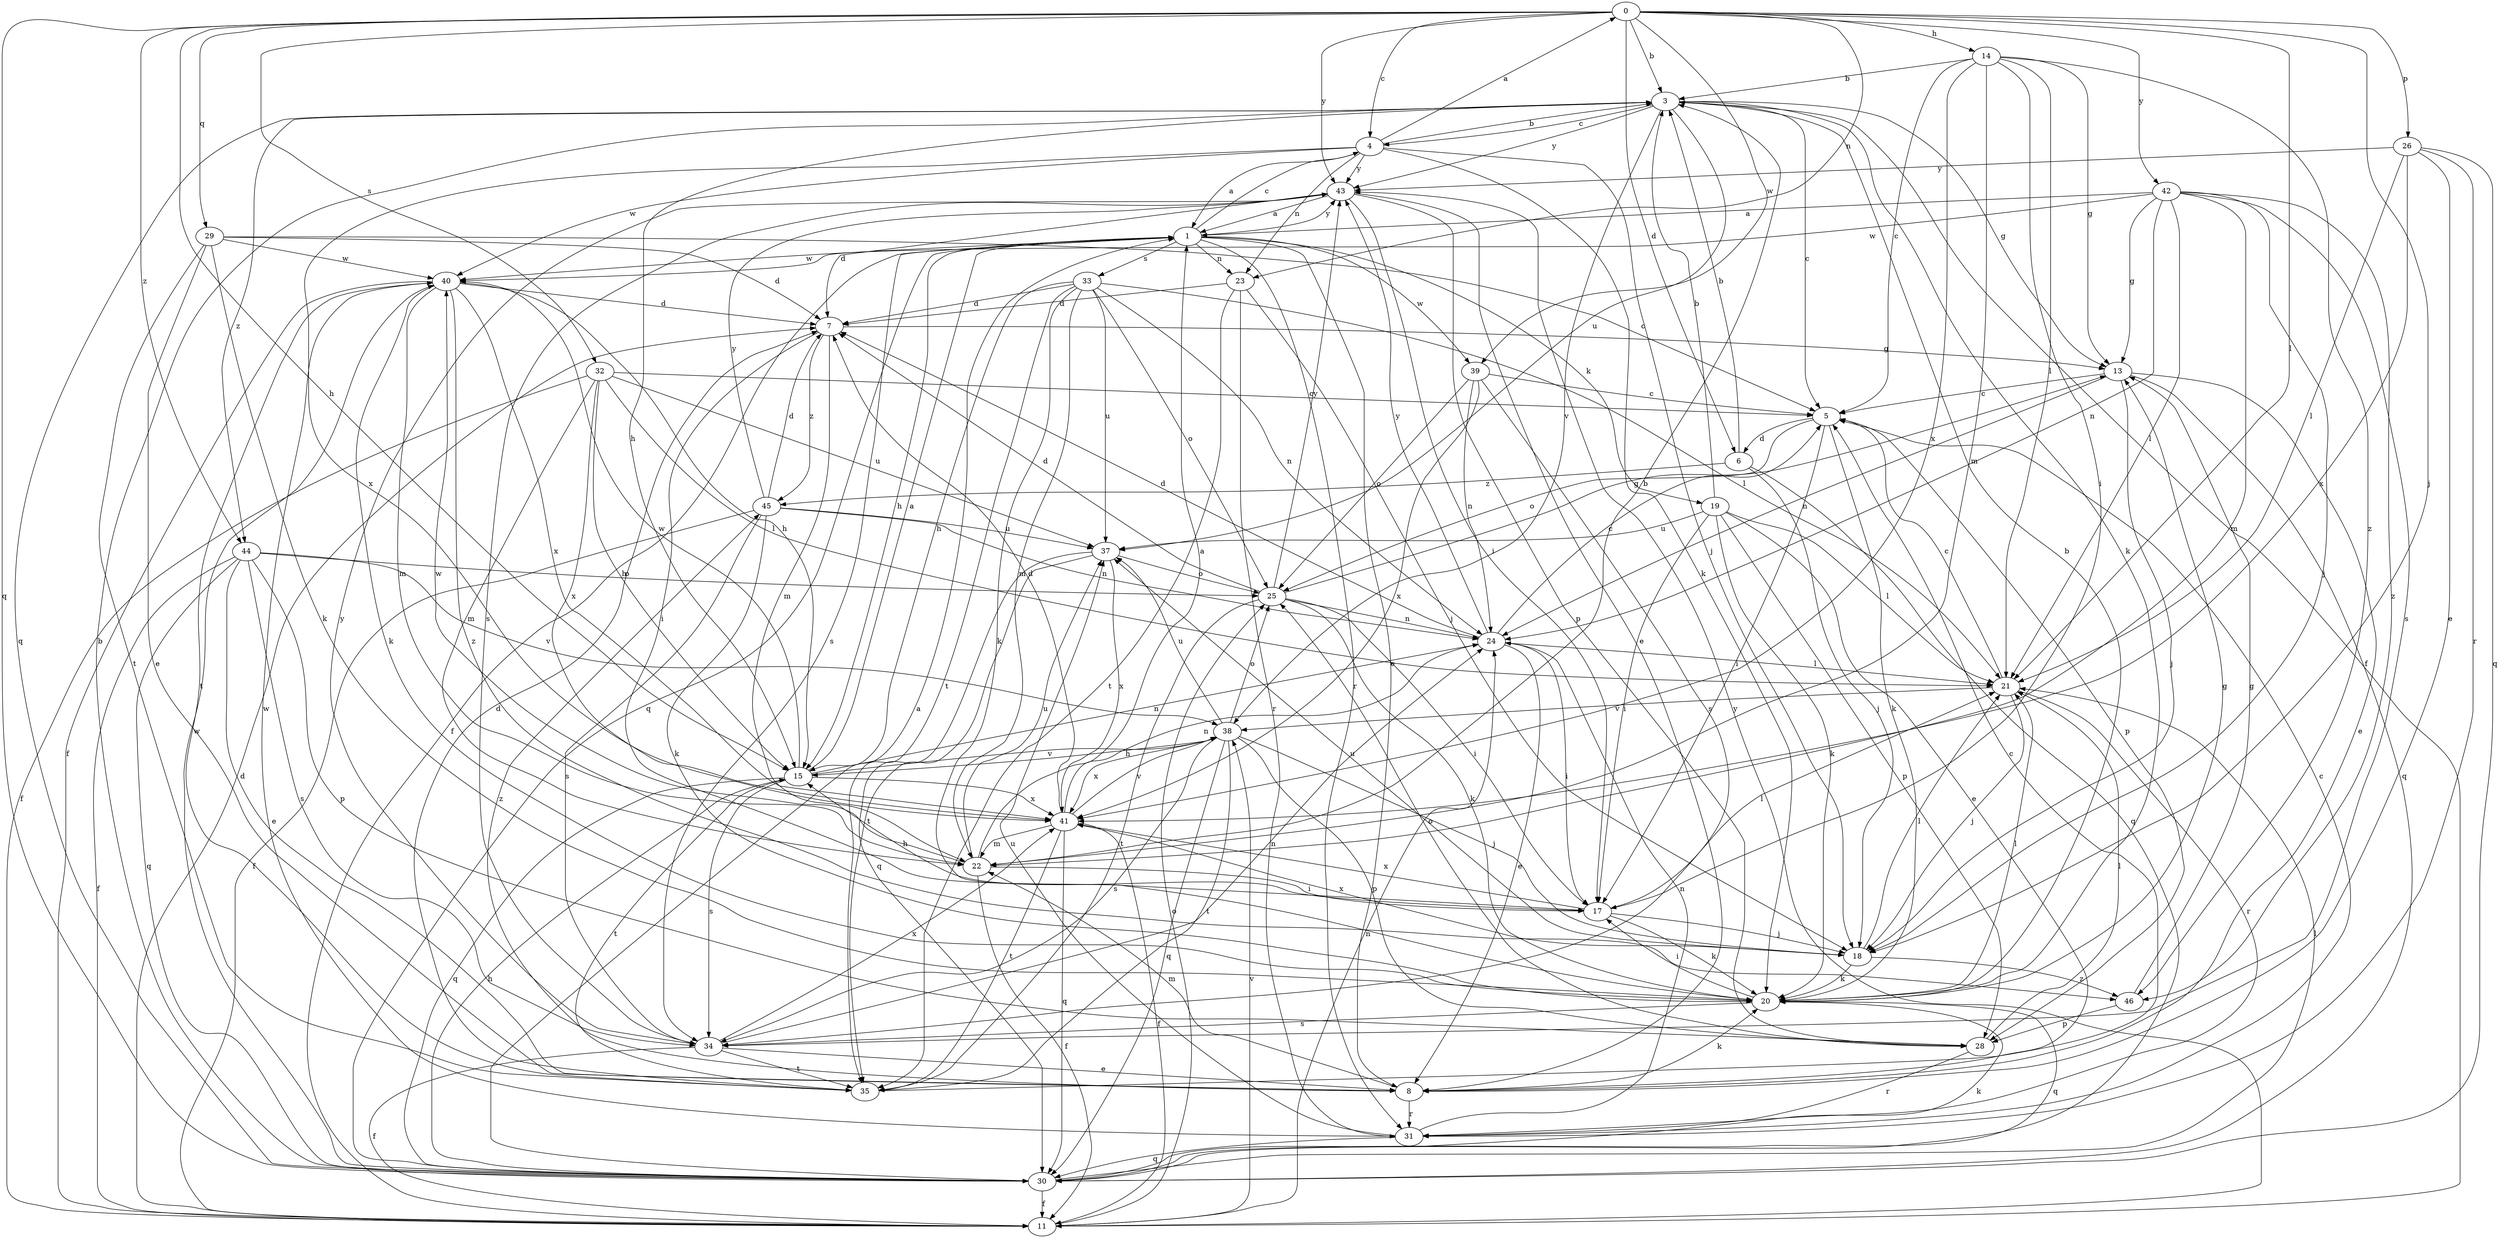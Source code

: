 strict digraph  {
0;
1;
3;
4;
5;
6;
7;
8;
11;
13;
14;
15;
17;
18;
19;
20;
21;
22;
23;
24;
25;
26;
28;
29;
30;
31;
32;
33;
34;
35;
37;
38;
39;
40;
41;
42;
43;
44;
45;
46;
0 -> 3  [label=b];
0 -> 4  [label=c];
0 -> 6  [label=d];
0 -> 14  [label=h];
0 -> 15  [label=h];
0 -> 18  [label=j];
0 -> 21  [label=l];
0 -> 23  [label=n];
0 -> 26  [label=p];
0 -> 29  [label=q];
0 -> 30  [label=q];
0 -> 32  [label=s];
0 -> 39  [label=w];
0 -> 42  [label=y];
0 -> 43  [label=y];
0 -> 44  [label=z];
1 -> 4  [label=c];
1 -> 8  [label=e];
1 -> 11  [label=f];
1 -> 15  [label=h];
1 -> 19  [label=k];
1 -> 23  [label=n];
1 -> 30  [label=q];
1 -> 31  [label=r];
1 -> 33  [label=s];
1 -> 34  [label=s];
1 -> 39  [label=w];
1 -> 40  [label=w];
1 -> 43  [label=y];
3 -> 4  [label=c];
3 -> 5  [label=c];
3 -> 11  [label=f];
3 -> 13  [label=g];
3 -> 15  [label=h];
3 -> 20  [label=k];
3 -> 30  [label=q];
3 -> 37  [label=u];
3 -> 38  [label=v];
3 -> 43  [label=y];
3 -> 44  [label=z];
4 -> 0  [label=a];
4 -> 1  [label=a];
4 -> 3  [label=b];
4 -> 18  [label=j];
4 -> 20  [label=k];
4 -> 23  [label=n];
4 -> 40  [label=w];
4 -> 41  [label=x];
4 -> 43  [label=y];
5 -> 6  [label=d];
5 -> 17  [label=i];
5 -> 20  [label=k];
5 -> 25  [label=o];
5 -> 28  [label=p];
6 -> 3  [label=b];
6 -> 18  [label=j];
6 -> 30  [label=q];
6 -> 45  [label=z];
7 -> 13  [label=g];
7 -> 17  [label=i];
7 -> 22  [label=m];
7 -> 45  [label=z];
8 -> 20  [label=k];
8 -> 22  [label=m];
8 -> 31  [label=r];
8 -> 45  [label=z];
11 -> 7  [label=d];
11 -> 24  [label=n];
11 -> 25  [label=o];
11 -> 38  [label=v];
11 -> 43  [label=y];
13 -> 5  [label=c];
13 -> 8  [label=e];
13 -> 18  [label=j];
13 -> 24  [label=n];
13 -> 30  [label=q];
14 -> 3  [label=b];
14 -> 5  [label=c];
14 -> 13  [label=g];
14 -> 17  [label=i];
14 -> 21  [label=l];
14 -> 22  [label=m];
14 -> 41  [label=x];
14 -> 46  [label=z];
15 -> 1  [label=a];
15 -> 24  [label=n];
15 -> 30  [label=q];
15 -> 34  [label=s];
15 -> 35  [label=t];
15 -> 38  [label=v];
15 -> 40  [label=w];
15 -> 41  [label=x];
17 -> 15  [label=h];
17 -> 18  [label=j];
17 -> 20  [label=k];
17 -> 21  [label=l];
17 -> 41  [label=x];
18 -> 20  [label=k];
18 -> 21  [label=l];
18 -> 37  [label=u];
18 -> 41  [label=x];
18 -> 46  [label=z];
19 -> 3  [label=b];
19 -> 8  [label=e];
19 -> 17  [label=i];
19 -> 20  [label=k];
19 -> 21  [label=l];
19 -> 28  [label=p];
19 -> 37  [label=u];
20 -> 3  [label=b];
20 -> 13  [label=g];
20 -> 17  [label=i];
20 -> 21  [label=l];
20 -> 30  [label=q];
20 -> 34  [label=s];
21 -> 5  [label=c];
21 -> 18  [label=j];
21 -> 31  [label=r];
21 -> 38  [label=v];
22 -> 1  [label=a];
22 -> 3  [label=b];
22 -> 11  [label=f];
22 -> 17  [label=i];
22 -> 37  [label=u];
22 -> 40  [label=w];
23 -> 7  [label=d];
23 -> 18  [label=j];
23 -> 31  [label=r];
23 -> 35  [label=t];
24 -> 5  [label=c];
24 -> 7  [label=d];
24 -> 8  [label=e];
24 -> 17  [label=i];
24 -> 21  [label=l];
24 -> 43  [label=y];
25 -> 7  [label=d];
25 -> 13  [label=g];
25 -> 17  [label=i];
25 -> 20  [label=k];
25 -> 24  [label=n];
25 -> 35  [label=t];
25 -> 43  [label=y];
26 -> 8  [label=e];
26 -> 21  [label=l];
26 -> 30  [label=q];
26 -> 31  [label=r];
26 -> 41  [label=x];
26 -> 43  [label=y];
28 -> 21  [label=l];
28 -> 25  [label=o];
28 -> 31  [label=r];
29 -> 5  [label=c];
29 -> 7  [label=d];
29 -> 8  [label=e];
29 -> 20  [label=k];
29 -> 35  [label=t];
29 -> 40  [label=w];
30 -> 1  [label=a];
30 -> 3  [label=b];
30 -> 11  [label=f];
30 -> 15  [label=h];
30 -> 20  [label=k];
30 -> 21  [label=l];
30 -> 40  [label=w];
31 -> 5  [label=c];
31 -> 24  [label=n];
31 -> 30  [label=q];
31 -> 37  [label=u];
31 -> 40  [label=w];
32 -> 5  [label=c];
32 -> 11  [label=f];
32 -> 15  [label=h];
32 -> 21  [label=l];
32 -> 22  [label=m];
32 -> 37  [label=u];
32 -> 41  [label=x];
33 -> 7  [label=d];
33 -> 15  [label=h];
33 -> 20  [label=k];
33 -> 21  [label=l];
33 -> 22  [label=m];
33 -> 24  [label=n];
33 -> 25  [label=o];
33 -> 35  [label=t];
33 -> 37  [label=u];
34 -> 8  [label=e];
34 -> 11  [label=f];
34 -> 24  [label=n];
34 -> 35  [label=t];
34 -> 41  [label=x];
34 -> 43  [label=y];
35 -> 5  [label=c];
35 -> 7  [label=d];
37 -> 25  [label=o];
37 -> 30  [label=q];
37 -> 35  [label=t];
37 -> 41  [label=x];
38 -> 15  [label=h];
38 -> 18  [label=j];
38 -> 25  [label=o];
38 -> 28  [label=p];
38 -> 30  [label=q];
38 -> 34  [label=s];
38 -> 35  [label=t];
38 -> 37  [label=u];
38 -> 41  [label=x];
39 -> 5  [label=c];
39 -> 24  [label=n];
39 -> 25  [label=o];
39 -> 34  [label=s];
39 -> 41  [label=x];
40 -> 7  [label=d];
40 -> 11  [label=f];
40 -> 15  [label=h];
40 -> 20  [label=k];
40 -> 22  [label=m];
40 -> 35  [label=t];
40 -> 41  [label=x];
40 -> 46  [label=z];
41 -> 7  [label=d];
41 -> 11  [label=f];
41 -> 22  [label=m];
41 -> 24  [label=n];
41 -> 30  [label=q];
41 -> 35  [label=t];
41 -> 38  [label=v];
42 -> 1  [label=a];
42 -> 13  [label=g];
42 -> 18  [label=j];
42 -> 21  [label=l];
42 -> 22  [label=m];
42 -> 24  [label=n];
42 -> 34  [label=s];
42 -> 40  [label=w];
42 -> 46  [label=z];
43 -> 1  [label=a];
43 -> 7  [label=d];
43 -> 8  [label=e];
43 -> 17  [label=i];
43 -> 28  [label=p];
43 -> 34  [label=s];
44 -> 8  [label=e];
44 -> 11  [label=f];
44 -> 25  [label=o];
44 -> 28  [label=p];
44 -> 30  [label=q];
44 -> 34  [label=s];
44 -> 38  [label=v];
45 -> 7  [label=d];
45 -> 11  [label=f];
45 -> 20  [label=k];
45 -> 24  [label=n];
45 -> 34  [label=s];
45 -> 37  [label=u];
45 -> 43  [label=y];
46 -> 13  [label=g];
46 -> 28  [label=p];
}
